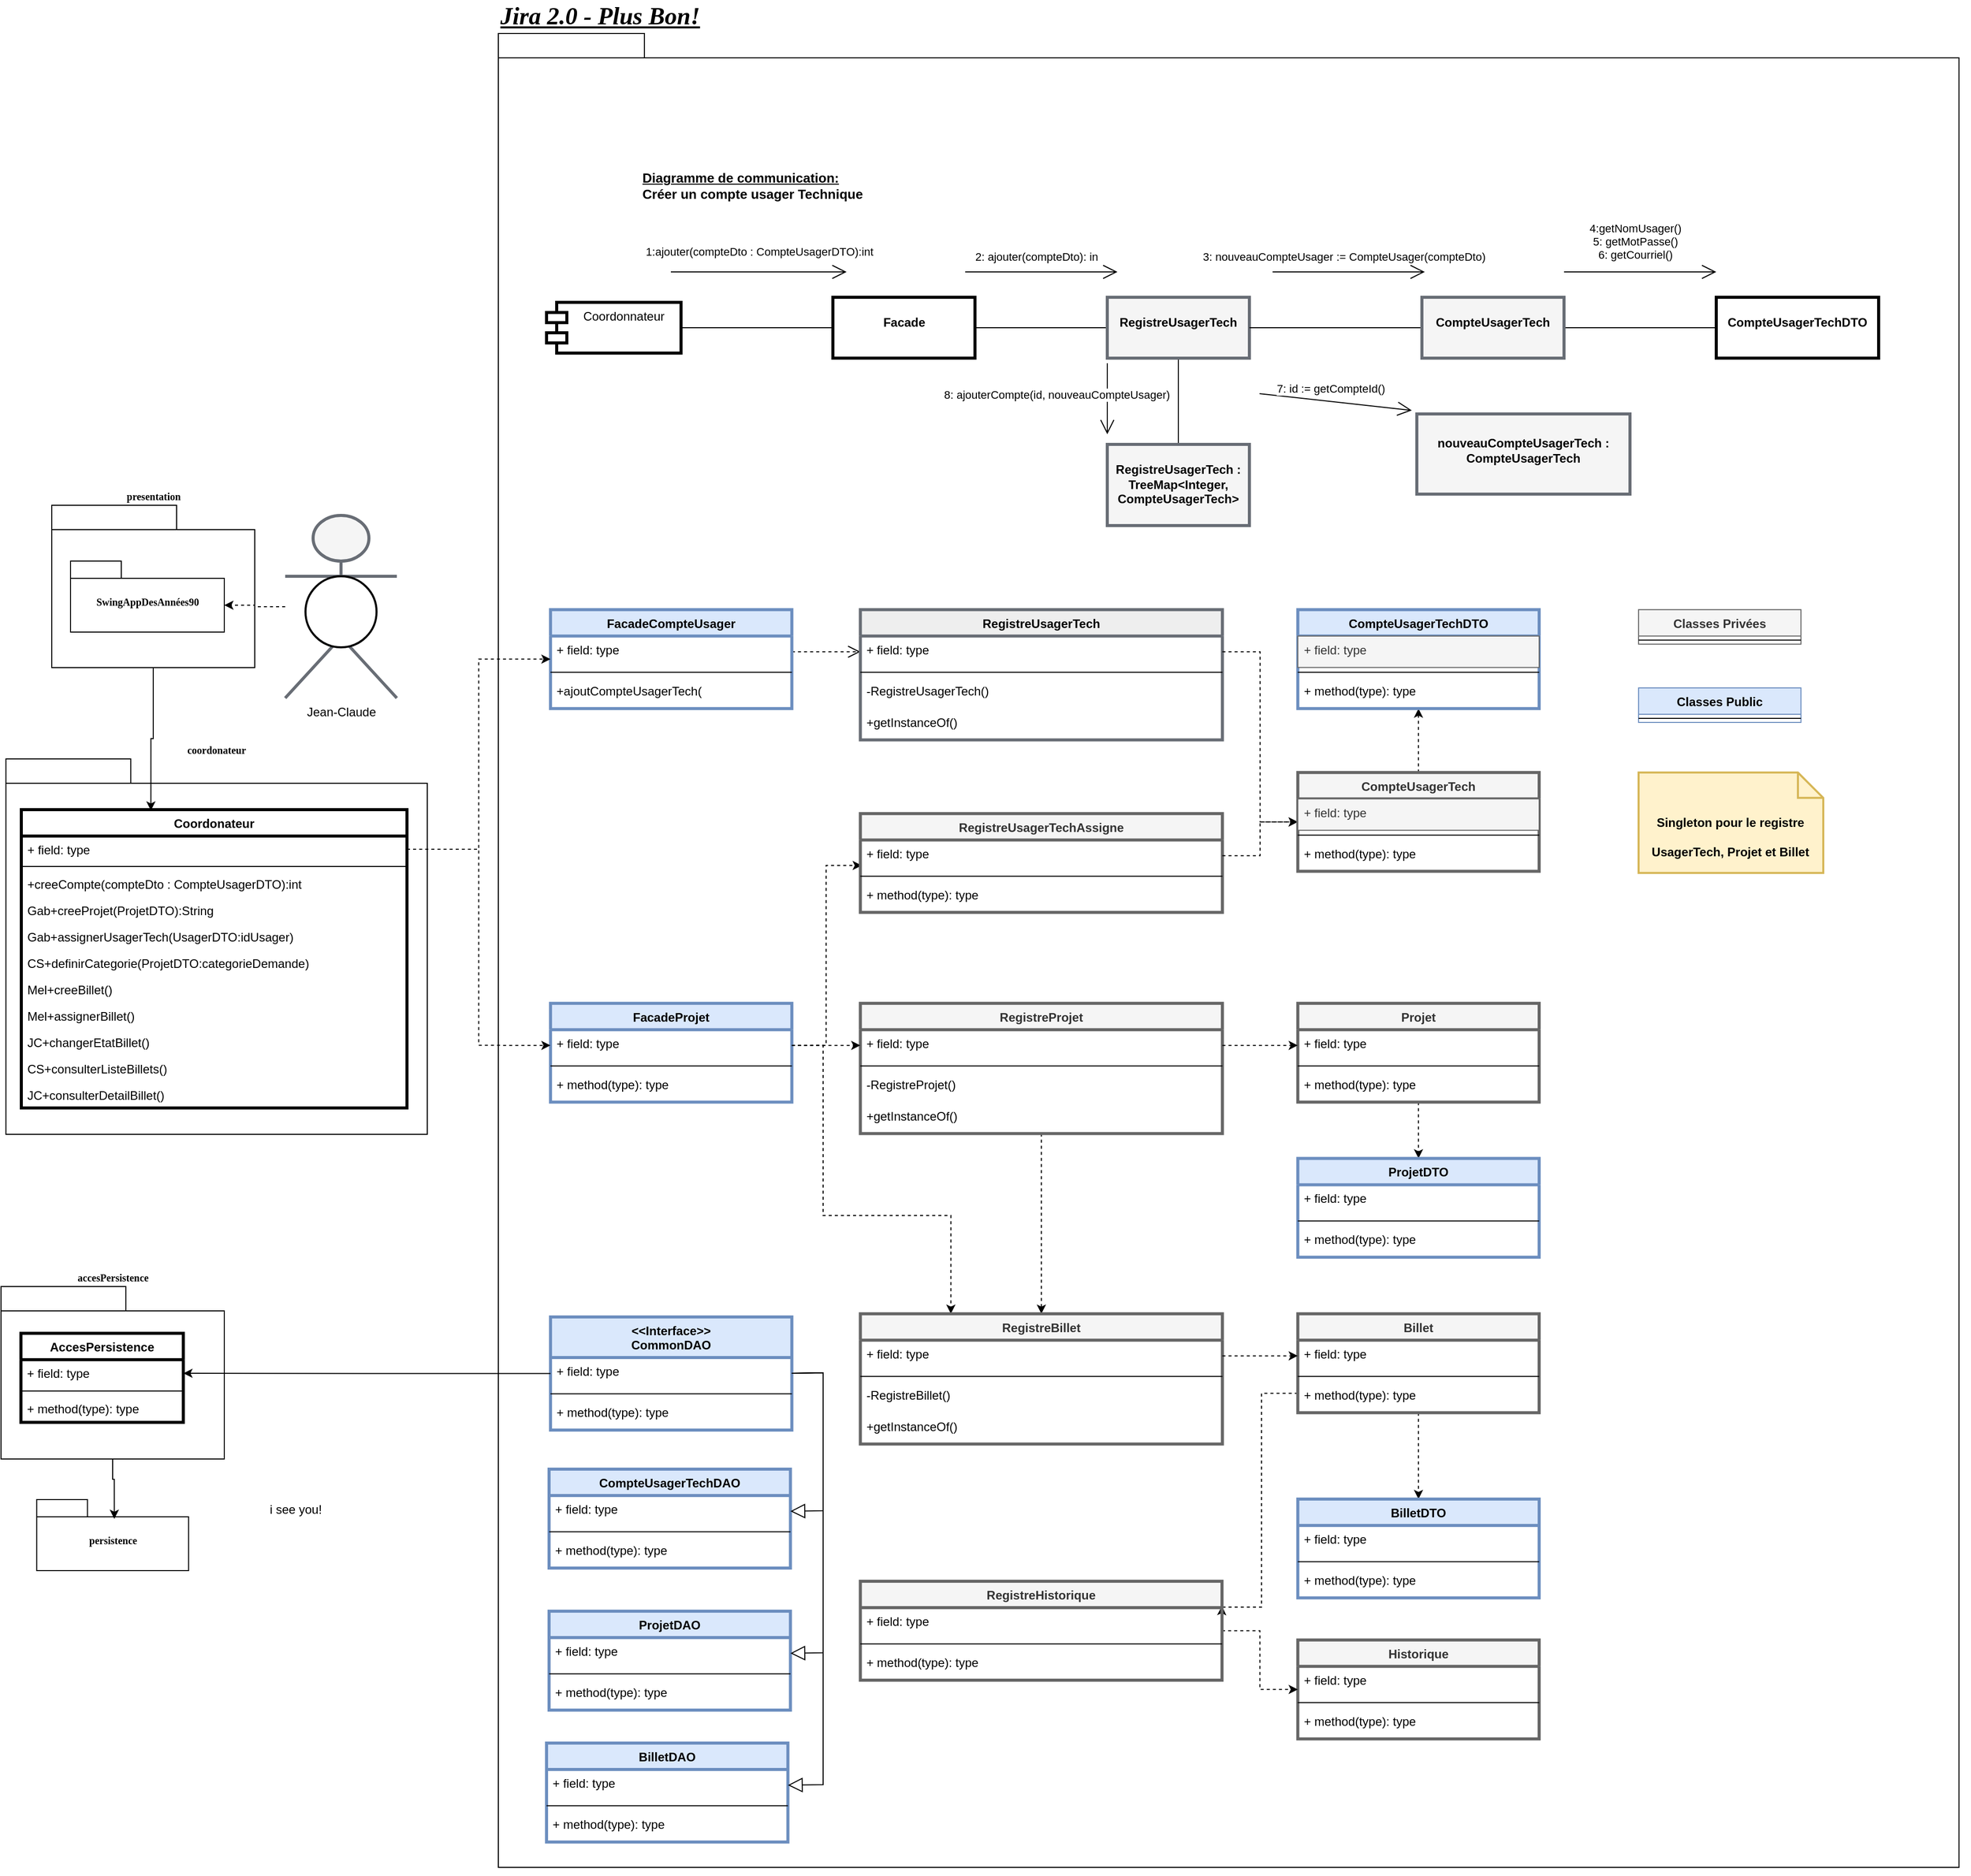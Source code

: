 <mxfile version="18.1.3" type="github">
  <diagram name="Page-1" id="b5b7bab2-c9e2-2cf4-8b2a-24fd1a2a6d21">
    <mxGraphModel dx="1022" dy="1605" grid="1" gridSize="10" guides="1" tooltips="1" connect="1" arrows="1" fold="1" page="1" pageScale="1" pageWidth="827" pageHeight="1169" background="none" math="0" shadow="0">
      <root>
        <mxCell id="0" />
        <mxCell id="1" parent="0" />
        <mxCell id="mD-ckeAraXvUDqHdnrwC-12" value="" style="group;verticalAlign=bottom;labelPosition=center;verticalLabelPosition=top;align=center;whiteSpace=wrap;" parent="1" connectable="0" vertex="1">
          <mxGeometry x="550" y="-635" width="1450" height="1320" as="geometry" />
        </mxCell>
        <mxCell id="mD-ckeAraXvUDqHdnrwC-13" value="&lt;font style=&quot;font-size: 24px;&quot;&gt;&lt;u&gt;&lt;i&gt;Jira 2.0 - Plus Bon!&lt;/i&gt;&lt;/u&gt;&lt;/font&gt;" style="shape=folder;fontStyle=1;spacingTop=10;tabWidth=123;tabHeight=24;tabPosition=left;html=1;rounded=0;shadow=0;comic=0;labelBackgroundColor=none;strokeWidth=1;fontFamily=Verdana;fontSize=10;align=left;verticalAlign=bottom;labelPosition=center;verticalLabelPosition=top;horizontal=1;" parent="mD-ckeAraXvUDqHdnrwC-12" vertex="1">
          <mxGeometry y="-495" width="1439.18" height="1807.488" as="geometry" />
        </mxCell>
        <mxCell id="6e0c8c40b5770093-64" style="edgeStyle=elbowEdgeStyle;rounded=0;html=1;dashed=1;labelBackgroundColor=none;startFill=0;endArrow=open;endFill=0;endSize=10;fontFamily=Verdana;fontSize=10;exitX=1;exitY=0.5;exitDx=0;exitDy=0;entryX=0;entryY=0.5;entryDx=0;entryDy=0;" parent="mD-ckeAraXvUDqHdnrwC-12" source="mD-ckeAraXvUDqHdnrwC-63" target="mD-ckeAraXvUDqHdnrwC-68" edge="1">
          <mxGeometry relative="1" as="geometry">
            <mxPoint x="252.664" y="120.888" as="sourcePoint" />
            <mxPoint x="416.153" y="121.448" as="targetPoint" />
          </mxGeometry>
        </mxCell>
        <mxCell id="mD-ckeAraXvUDqHdnrwC-62" value="FacadeCompteUsager" style="swimlane;fontStyle=1;align=center;verticalAlign=top;childLayout=stackLayout;horizontal=1;startSize=26;horizontalStack=0;resizeParent=1;resizeParentMax=0;resizeLast=0;collapsible=1;marginBottom=0;strokeWidth=3;fillColor=#dae8fc;strokeColor=#6c8ebf;" parent="mD-ckeAraXvUDqHdnrwC-12" vertex="1">
          <mxGeometry x="51.41" y="72.904" width="237.802" height="97.44" as="geometry">
            <mxRectangle x="34.59" y="61.23" width="160" height="26" as="alternateBounds" />
          </mxGeometry>
        </mxCell>
        <mxCell id="mD-ckeAraXvUDqHdnrwC-63" value="+ field: type" style="text;strokeColor=none;fillColor=none;align=left;verticalAlign=top;spacingLeft=4;spacingRight=4;overflow=hidden;rotatable=0;points=[[0,0.5],[1,0.5]];portConstraint=eastwest;" parent="mD-ckeAraXvUDqHdnrwC-62" vertex="1">
          <mxGeometry y="26" width="237.802" height="30.957" as="geometry" />
        </mxCell>
        <mxCell id="mD-ckeAraXvUDqHdnrwC-64" value="" style="line;strokeWidth=1;fillColor=none;align=left;verticalAlign=middle;spacingTop=-1;spacingLeft=3;spacingRight=3;rotatable=0;labelPosition=right;points=[];portConstraint=eastwest;" parent="mD-ckeAraXvUDqHdnrwC-62" vertex="1">
          <mxGeometry y="56.957" width="237.802" height="9.525" as="geometry" />
        </mxCell>
        <mxCell id="mD-ckeAraXvUDqHdnrwC-65" value="+ajoutCompteUsagerTech(" style="text;strokeColor=none;fillColor=none;align=left;verticalAlign=top;spacingLeft=4;spacingRight=4;overflow=hidden;rotatable=0;points=[[0,0.5],[1,0.5]];portConstraint=eastwest;" parent="mD-ckeAraXvUDqHdnrwC-62" vertex="1">
          <mxGeometry y="66.483" width="237.802" height="30.957" as="geometry" />
        </mxCell>
        <mxCell id="mD-ckeAraXvUDqHdnrwC-67" value="RegistreUsagerTech" style="swimlane;fontStyle=1;align=center;verticalAlign=top;childLayout=stackLayout;horizontal=1;startSize=26;horizontalStack=0;resizeParent=1;resizeParentMax=0;resizeLast=0;collapsible=1;marginBottom=0;strokeWidth=3;fillColor=#eeeeee;strokeColor=#686D75;" parent="mD-ckeAraXvUDqHdnrwC-12" vertex="1">
          <mxGeometry x="356.703" y="72.901" width="356.703" height="128.397" as="geometry" />
        </mxCell>
        <mxCell id="mD-ckeAraXvUDqHdnrwC-68" value="+ field: type" style="text;strokeColor=none;fillColor=none;align=left;verticalAlign=top;spacingLeft=4;spacingRight=4;overflow=hidden;rotatable=0;points=[[0,0.5],[1,0.5]];portConstraint=eastwest;" parent="mD-ckeAraXvUDqHdnrwC-67" vertex="1">
          <mxGeometry y="26" width="356.703" height="30.957" as="geometry" />
        </mxCell>
        <mxCell id="mD-ckeAraXvUDqHdnrwC-69" value="" style="line;strokeWidth=1;fillColor=none;align=left;verticalAlign=middle;spacingTop=-1;spacingLeft=3;spacingRight=3;rotatable=0;labelPosition=right;points=[];portConstraint=eastwest;" parent="mD-ckeAraXvUDqHdnrwC-67" vertex="1">
          <mxGeometry y="56.957" width="356.703" height="9.525" as="geometry" />
        </mxCell>
        <mxCell id="mD-ckeAraXvUDqHdnrwC-70" value="-RegistreUsagerTech()" style="text;strokeColor=none;fillColor=none;align=left;verticalAlign=top;spacingLeft=4;spacingRight=4;overflow=hidden;rotatable=0;points=[[0,0.5],[1,0.5]];portConstraint=eastwest;" parent="mD-ckeAraXvUDqHdnrwC-67" vertex="1">
          <mxGeometry y="66.483" width="356.703" height="30.957" as="geometry" />
        </mxCell>
        <mxCell id="mD-ckeAraXvUDqHdnrwC-199" value="+getInstanceOf()" style="text;strokeColor=none;fillColor=none;align=left;verticalAlign=top;spacingLeft=4;spacingRight=4;overflow=hidden;rotatable=0;points=[[0,0.5],[1,0.5]];portConstraint=eastwest;" parent="mD-ckeAraXvUDqHdnrwC-67" vertex="1">
          <mxGeometry y="97.44" width="356.703" height="30.957" as="geometry" />
        </mxCell>
        <mxCell id="6PNmoH3raieoDEW8B7Gv-59" style="edgeStyle=orthogonalEdgeStyle;rounded=0;orthogonalLoop=1;jettySize=auto;html=1;fontSize=15;fontColor=#000000;exitX=1;exitY=0.5;exitDx=0;exitDy=0;dashed=1;entryX=0.25;entryY=0;entryDx=0;entryDy=0;" parent="mD-ckeAraXvUDqHdnrwC-12" source="mD-ckeAraXvUDqHdnrwC-80" target="mD-ckeAraXvUDqHdnrwC-131" edge="1">
          <mxGeometry relative="1" as="geometry">
            <mxPoint x="280" y="500" as="sourcePoint" />
            <mxPoint x="490" y="760" as="targetPoint" />
            <Array as="points">
              <mxPoint x="320" y="502" />
              <mxPoint x="320" y="670" />
              <mxPoint x="446" y="670" />
            </Array>
          </mxGeometry>
        </mxCell>
        <mxCell id="mD-ckeAraXvUDqHdnrwC-79" value="FacadeProjet" style="swimlane;fontStyle=1;align=center;verticalAlign=top;childLayout=stackLayout;horizontal=1;startSize=26;horizontalStack=0;resizeParent=1;resizeParentMax=0;resizeLast=0;collapsible=1;marginBottom=0;strokeWidth=3;fillColor=#dae8fc;strokeColor=#6c8ebf;" parent="mD-ckeAraXvUDqHdnrwC-12" vertex="1">
          <mxGeometry x="51.41" y="460.859" width="237.802" height="97.44" as="geometry" />
        </mxCell>
        <mxCell id="mD-ckeAraXvUDqHdnrwC-80" value="+ field: type" style="text;strokeColor=none;fillColor=none;align=left;verticalAlign=top;spacingLeft=4;spacingRight=4;overflow=hidden;rotatable=0;points=[[0,0.5],[1,0.5]];portConstraint=eastwest;" parent="mD-ckeAraXvUDqHdnrwC-79" vertex="1">
          <mxGeometry y="26" width="237.802" height="30.957" as="geometry" />
        </mxCell>
        <mxCell id="mD-ckeAraXvUDqHdnrwC-81" value="" style="line;strokeWidth=1;fillColor=none;align=left;verticalAlign=middle;spacingTop=-1;spacingLeft=3;spacingRight=3;rotatable=0;labelPosition=right;points=[];portConstraint=eastwest;" parent="mD-ckeAraXvUDqHdnrwC-79" vertex="1">
          <mxGeometry y="56.957" width="237.802" height="9.525" as="geometry" />
        </mxCell>
        <mxCell id="mD-ckeAraXvUDqHdnrwC-82" value="+ method(type): type" style="text;strokeColor=none;fillColor=none;align=left;verticalAlign=top;spacingLeft=4;spacingRight=4;overflow=hidden;rotatable=0;points=[[0,0.5],[1,0.5]];portConstraint=eastwest;" parent="mD-ckeAraXvUDqHdnrwC-79" vertex="1">
          <mxGeometry y="66.483" width="237.802" height="30.957" as="geometry" />
        </mxCell>
        <mxCell id="mD-ckeAraXvUDqHdnrwC-161" style="edgeStyle=orthogonalEdgeStyle;rounded=0;orthogonalLoop=1;jettySize=auto;html=1;entryX=0.5;entryY=0;entryDx=0;entryDy=0;dashed=1;" parent="mD-ckeAraXvUDqHdnrwC-12" source="mD-ckeAraXvUDqHdnrwC-75" target="mD-ckeAraXvUDqHdnrwC-154" edge="1">
          <mxGeometry relative="1" as="geometry" />
        </mxCell>
        <mxCell id="mD-ckeAraXvUDqHdnrwC-75" value="Projet" style="swimlane;fontStyle=1;align=center;verticalAlign=top;childLayout=stackLayout;horizontal=1;startSize=26;horizontalStack=0;resizeParent=1;resizeParentMax=0;resizeLast=0;collapsible=1;marginBottom=0;strokeWidth=3;fillColor=#f5f5f5;fontColor=#333333;strokeColor=#666666;" parent="mD-ckeAraXvUDqHdnrwC-12" vertex="1">
          <mxGeometry x="787.718" y="460.859" width="237.802" height="97.44" as="geometry" />
        </mxCell>
        <mxCell id="mD-ckeAraXvUDqHdnrwC-76" value="+ field: type" style="text;strokeColor=none;fillColor=none;align=left;verticalAlign=top;spacingLeft=4;spacingRight=4;overflow=hidden;rotatable=0;points=[[0,0.5],[1,0.5]];portConstraint=eastwest;" parent="mD-ckeAraXvUDqHdnrwC-75" vertex="1">
          <mxGeometry y="26" width="237.802" height="30.957" as="geometry" />
        </mxCell>
        <mxCell id="mD-ckeAraXvUDqHdnrwC-77" value="" style="line;strokeWidth=1;fillColor=none;align=left;verticalAlign=middle;spacingTop=-1;spacingLeft=3;spacingRight=3;rotatable=0;labelPosition=right;points=[];portConstraint=eastwest;" parent="mD-ckeAraXvUDqHdnrwC-75" vertex="1">
          <mxGeometry y="56.957" width="237.802" height="9.525" as="geometry" />
        </mxCell>
        <mxCell id="mD-ckeAraXvUDqHdnrwC-78" value="+ method(type): type" style="text;strokeColor=none;fillColor=none;align=left;verticalAlign=top;spacingLeft=4;spacingRight=4;overflow=hidden;rotatable=0;points=[[0,0.5],[1,0.5]];portConstraint=eastwest;" parent="mD-ckeAraXvUDqHdnrwC-75" vertex="1">
          <mxGeometry y="66.483" width="237.802" height="30.957" as="geometry" />
        </mxCell>
        <mxCell id="mD-ckeAraXvUDqHdnrwC-137" style="edgeStyle=orthogonalEdgeStyle;rounded=0;orthogonalLoop=1;jettySize=auto;html=1;entryX=0.5;entryY=0;entryDx=0;entryDy=0;dashed=1;" parent="mD-ckeAraXvUDqHdnrwC-12" source="mD-ckeAraXvUDqHdnrwC-71" target="mD-ckeAraXvUDqHdnrwC-131" edge="1">
          <mxGeometry relative="1" as="geometry" />
        </mxCell>
        <mxCell id="mD-ckeAraXvUDqHdnrwC-71" value="RegistreProjet" style="swimlane;fontStyle=1;align=center;verticalAlign=top;childLayout=stackLayout;horizontal=1;startSize=26;horizontalStack=0;resizeParent=1;resizeParentMax=0;resizeLast=0;collapsible=1;marginBottom=0;strokeWidth=3;fillColor=#f5f5f5;fontColor=#333333;strokeColor=#666666;" parent="mD-ckeAraXvUDqHdnrwC-12" vertex="1">
          <mxGeometry x="356.703" y="460.854" width="356.703" height="128.397" as="geometry" />
        </mxCell>
        <mxCell id="mD-ckeAraXvUDqHdnrwC-72" value="+ field: type" style="text;strokeColor=none;fillColor=none;align=left;verticalAlign=top;spacingLeft=4;spacingRight=4;overflow=hidden;rotatable=0;points=[[0,0.5],[1,0.5]];portConstraint=eastwest;" parent="mD-ckeAraXvUDqHdnrwC-71" vertex="1">
          <mxGeometry y="26" width="356.703" height="30.957" as="geometry" />
        </mxCell>
        <mxCell id="mD-ckeAraXvUDqHdnrwC-73" value="" style="line;strokeWidth=1;fillColor=none;align=left;verticalAlign=middle;spacingTop=-1;spacingLeft=3;spacingRight=3;rotatable=0;labelPosition=right;points=[];portConstraint=eastwest;" parent="mD-ckeAraXvUDqHdnrwC-71" vertex="1">
          <mxGeometry y="56.957" width="356.703" height="9.525" as="geometry" />
        </mxCell>
        <mxCell id="mD-ckeAraXvUDqHdnrwC-74" value="-RegistreProjet()" style="text;strokeColor=none;fillColor=none;align=left;verticalAlign=top;spacingLeft=4;spacingRight=4;overflow=hidden;rotatable=0;points=[[0,0.5],[1,0.5]];portConstraint=eastwest;" parent="mD-ckeAraXvUDqHdnrwC-71" vertex="1">
          <mxGeometry y="66.483" width="356.703" height="30.957" as="geometry" />
        </mxCell>
        <mxCell id="mD-ckeAraXvUDqHdnrwC-202" value="+getInstanceOf()" style="text;strokeColor=none;fillColor=none;align=left;verticalAlign=top;spacingLeft=4;spacingRight=4;overflow=hidden;rotatable=0;points=[[0,0.5],[1,0.5]];portConstraint=eastwest;" parent="mD-ckeAraXvUDqHdnrwC-71" vertex="1">
          <mxGeometry y="97.44" width="356.703" height="30.957" as="geometry" />
        </mxCell>
        <mxCell id="mD-ckeAraXvUDqHdnrwC-85" style="edgeStyle=orthogonalEdgeStyle;rounded=0;orthogonalLoop=1;jettySize=auto;html=1;entryX=0.004;entryY=0.813;entryDx=0;entryDy=0;entryPerimeter=0;dashed=1;" parent="mD-ckeAraXvUDqHdnrwC-12" source="mD-ckeAraXvUDqHdnrwC-80" target="mD-ckeAraXvUDqHdnrwC-88" edge="1">
          <mxGeometry relative="1" as="geometry">
            <mxPoint x="356.703" y="297.702" as="targetPoint" />
          </mxGeometry>
        </mxCell>
        <mxCell id="mD-ckeAraXvUDqHdnrwC-87" value="RegistreUsagerTechAssigne" style="swimlane;fontStyle=1;align=center;verticalAlign=top;childLayout=stackLayout;horizontal=1;startSize=26;horizontalStack=0;resizeParent=1;resizeParentMax=0;resizeLast=0;collapsible=1;marginBottom=0;strokeWidth=3;fillColor=#F5F5F5;fontColor=#333333;strokeColor=#666666;" parent="mD-ckeAraXvUDqHdnrwC-12" vertex="1">
          <mxGeometry x="356.703" y="273.853" width="356.703" height="97.44" as="geometry" />
        </mxCell>
        <mxCell id="mD-ckeAraXvUDqHdnrwC-88" value="+ field: type" style="text;strokeColor=none;fillColor=none;align=left;verticalAlign=top;spacingLeft=4;spacingRight=4;overflow=hidden;rotatable=0;points=[[0,0.5],[1,0.5]];portConstraint=eastwest;" parent="mD-ckeAraXvUDqHdnrwC-87" vertex="1">
          <mxGeometry y="26" width="356.703" height="30.957" as="geometry" />
        </mxCell>
        <mxCell id="mD-ckeAraXvUDqHdnrwC-89" value="" style="line;strokeWidth=1;fillColor=none;align=left;verticalAlign=middle;spacingTop=-1;spacingLeft=3;spacingRight=3;rotatable=0;labelPosition=right;points=[];portConstraint=eastwest;" parent="mD-ckeAraXvUDqHdnrwC-87" vertex="1">
          <mxGeometry y="56.957" width="356.703" height="9.525" as="geometry" />
        </mxCell>
        <mxCell id="mD-ckeAraXvUDqHdnrwC-90" value="+ method(type): type" style="text;strokeColor=none;fillColor=none;align=left;verticalAlign=top;spacingLeft=4;spacingRight=4;overflow=hidden;rotatable=0;points=[[0,0.5],[1,0.5]];portConstraint=eastwest;" parent="mD-ckeAraXvUDqHdnrwC-87" vertex="1">
          <mxGeometry y="66.483" width="356.703" height="30.957" as="geometry" />
        </mxCell>
        <mxCell id="mD-ckeAraXvUDqHdnrwC-92" style="edgeStyle=orthogonalEdgeStyle;rounded=0;orthogonalLoop=1;jettySize=auto;html=1;entryX=0;entryY=0.5;entryDx=0;entryDy=0;dashed=1;" parent="mD-ckeAraXvUDqHdnrwC-12" source="mD-ckeAraXvUDqHdnrwC-80" target="mD-ckeAraXvUDqHdnrwC-72" edge="1">
          <mxGeometry relative="1" as="geometry" />
        </mxCell>
        <mxCell id="mD-ckeAraXvUDqHdnrwC-93" style="edgeStyle=orthogonalEdgeStyle;rounded=0;orthogonalLoop=1;jettySize=auto;html=1;entryX=0;entryY=0.5;entryDx=0;entryDy=0;dashed=1;" parent="mD-ckeAraXvUDqHdnrwC-12" source="mD-ckeAraXvUDqHdnrwC-72" target="mD-ckeAraXvUDqHdnrwC-76" edge="1">
          <mxGeometry relative="1" as="geometry" />
        </mxCell>
        <mxCell id="mD-ckeAraXvUDqHdnrwC-113" style="edgeStyle=orthogonalEdgeStyle;rounded=0;orthogonalLoop=1;jettySize=auto;html=1;entryX=0.5;entryY=1;entryDx=0;entryDy=0;dashed=1;" parent="mD-ckeAraXvUDqHdnrwC-12" source="mD-ckeAraXvUDqHdnrwC-94" target="mD-ckeAraXvUDqHdnrwC-109" edge="1">
          <mxGeometry relative="1" as="geometry" />
        </mxCell>
        <mxCell id="mD-ckeAraXvUDqHdnrwC-98" style="edgeStyle=orthogonalEdgeStyle;rounded=0;orthogonalLoop=1;jettySize=auto;html=1;entryX=0;entryY=0.5;entryDx=0;entryDy=0;dashed=1;" parent="mD-ckeAraXvUDqHdnrwC-12" source="mD-ckeAraXvUDqHdnrwC-68" target="mD-ckeAraXvUDqHdnrwC-94" edge="1">
          <mxGeometry relative="1" as="geometry" />
        </mxCell>
        <mxCell id="mD-ckeAraXvUDqHdnrwC-102" style="edgeStyle=orthogonalEdgeStyle;rounded=0;orthogonalLoop=1;jettySize=auto;html=1;entryX=0;entryY=0.5;entryDx=0;entryDy=0;dashed=1;" parent="mD-ckeAraXvUDqHdnrwC-12" source="mD-ckeAraXvUDqHdnrwC-88" target="mD-ckeAraXvUDqHdnrwC-94" edge="1">
          <mxGeometry relative="1" as="geometry" />
        </mxCell>
        <mxCell id="mD-ckeAraXvUDqHdnrwC-109" value="CompteUsagerTechDTO" style="swimlane;fontStyle=1;align=center;verticalAlign=top;childLayout=stackLayout;horizontal=1;startSize=26;horizontalStack=0;resizeParent=1;resizeParentMax=0;resizeLast=0;collapsible=1;marginBottom=0;strokeWidth=3;fillColor=#dae8fc;strokeColor=#6c8ebf;" parent="mD-ckeAraXvUDqHdnrwC-12" vertex="1">
          <mxGeometry x="787.718" y="72.908" width="237.802" height="97.44" as="geometry" />
        </mxCell>
        <mxCell id="mD-ckeAraXvUDqHdnrwC-110" value="+ field: type" style="text;strokeColor=#666666;fillColor=#f5f5f5;align=left;verticalAlign=top;spacingLeft=4;spacingRight=4;overflow=hidden;rotatable=0;points=[[0,0.5],[1,0.5]];portConstraint=eastwest;fontColor=#333333;" parent="mD-ckeAraXvUDqHdnrwC-109" vertex="1">
          <mxGeometry y="26" width="237.802" height="30.957" as="geometry" />
        </mxCell>
        <mxCell id="mD-ckeAraXvUDqHdnrwC-111" value="" style="line;strokeWidth=1;fillColor=none;align=left;verticalAlign=middle;spacingTop=-1;spacingLeft=3;spacingRight=3;rotatable=0;labelPosition=right;points=[];portConstraint=eastwest;" parent="mD-ckeAraXvUDqHdnrwC-109" vertex="1">
          <mxGeometry y="56.957" width="237.802" height="9.525" as="geometry" />
        </mxCell>
        <mxCell id="mD-ckeAraXvUDqHdnrwC-112" value="+ method(type): type" style="text;strokeColor=none;fillColor=none;align=left;verticalAlign=top;spacingLeft=4;spacingRight=4;overflow=hidden;rotatable=0;points=[[0,0.5],[1,0.5]];portConstraint=eastwest;" parent="mD-ckeAraXvUDqHdnrwC-109" vertex="1">
          <mxGeometry y="66.483" width="237.802" height="30.957" as="geometry" />
        </mxCell>
        <mxCell id="mD-ckeAraXvUDqHdnrwC-94" value="CompteUsagerTech" style="swimlane;fontStyle=1;align=center;verticalAlign=top;childLayout=stackLayout;horizontal=1;startSize=26;horizontalStack=0;resizeParent=1;resizeParentMax=0;resizeLast=0;collapsible=1;marginBottom=0;strokeWidth=3;fillColor=#f5f5f5;fontColor=#333333;strokeColor=#666666;" parent="mD-ckeAraXvUDqHdnrwC-12" vertex="1">
          <mxGeometry x="787.718" y="233.365" width="237.802" height="97.44" as="geometry" />
        </mxCell>
        <mxCell id="mD-ckeAraXvUDqHdnrwC-95" value="+ field: type" style="text;strokeColor=#666666;fillColor=#f5f5f5;align=left;verticalAlign=top;spacingLeft=4;spacingRight=4;overflow=hidden;rotatable=0;points=[[0,0.5],[1,0.5]];portConstraint=eastwest;fontColor=#333333;" parent="mD-ckeAraXvUDqHdnrwC-94" vertex="1">
          <mxGeometry y="26" width="237.802" height="30.957" as="geometry" />
        </mxCell>
        <mxCell id="mD-ckeAraXvUDqHdnrwC-96" value="" style="line;strokeWidth=1;fillColor=none;align=left;verticalAlign=middle;spacingTop=-1;spacingLeft=3;spacingRight=3;rotatable=0;labelPosition=right;points=[];portConstraint=eastwest;" parent="mD-ckeAraXvUDqHdnrwC-94" vertex="1">
          <mxGeometry y="56.957" width="237.802" height="9.525" as="geometry" />
        </mxCell>
        <mxCell id="mD-ckeAraXvUDqHdnrwC-97" value="+ method(type): type" style="text;strokeColor=none;fillColor=none;align=left;verticalAlign=top;spacingLeft=4;spacingRight=4;overflow=hidden;rotatable=0;points=[[0,0.5],[1,0.5]];portConstraint=eastwest;" parent="mD-ckeAraXvUDqHdnrwC-94" vertex="1">
          <mxGeometry y="66.483" width="237.802" height="30.957" as="geometry" />
        </mxCell>
        <mxCell id="mD-ckeAraXvUDqHdnrwC-158" style="edgeStyle=orthogonalEdgeStyle;rounded=0;orthogonalLoop=1;jettySize=auto;html=1;entryX=1;entryY=0.25;entryDx=0;entryDy=0;dashed=1;" parent="mD-ckeAraXvUDqHdnrwC-12" source="mD-ckeAraXvUDqHdnrwC-119" target="mD-ckeAraXvUDqHdnrwC-127" edge="1">
          <mxGeometry relative="1" as="geometry">
            <Array as="points">
              <mxPoint x="751.927" y="845.263" />
              <mxPoint x="751.927" y="1056" />
            </Array>
          </mxGeometry>
        </mxCell>
        <mxCell id="mD-ckeAraXvUDqHdnrwC-166" style="edgeStyle=orthogonalEdgeStyle;rounded=0;orthogonalLoop=1;jettySize=auto;html=1;entryX=0.5;entryY=0;entryDx=0;entryDy=0;dashed=1;" parent="mD-ckeAraXvUDqHdnrwC-12" source="mD-ckeAraXvUDqHdnrwC-119" target="mD-ckeAraXvUDqHdnrwC-162" edge="1">
          <mxGeometry relative="1" as="geometry" />
        </mxCell>
        <mxCell id="mD-ckeAraXvUDqHdnrwC-119" value="Billet" style="swimlane;fontStyle=1;align=center;verticalAlign=top;childLayout=stackLayout;horizontal=1;startSize=26;horizontalStack=0;resizeParent=1;resizeParentMax=0;resizeLast=0;collapsible=1;marginBottom=0;strokeWidth=3;fillColor=#f5f5f5;fontColor=#333333;strokeColor=#666666;" parent="mD-ckeAraXvUDqHdnrwC-12" vertex="1">
          <mxGeometry x="787.718" y="766.879" width="237.802" height="97.44" as="geometry" />
        </mxCell>
        <mxCell id="mD-ckeAraXvUDqHdnrwC-120" value="+ field: type" style="text;strokeColor=none;fillColor=none;align=left;verticalAlign=top;spacingLeft=4;spacingRight=4;overflow=hidden;rotatable=0;points=[[0,0.5],[1,0.5]];portConstraint=eastwest;" parent="mD-ckeAraXvUDqHdnrwC-119" vertex="1">
          <mxGeometry y="26" width="237.802" height="30.957" as="geometry" />
        </mxCell>
        <mxCell id="mD-ckeAraXvUDqHdnrwC-121" value="" style="line;strokeWidth=1;fillColor=none;align=left;verticalAlign=middle;spacingTop=-1;spacingLeft=3;spacingRight=3;rotatable=0;labelPosition=right;points=[];portConstraint=eastwest;" parent="mD-ckeAraXvUDqHdnrwC-119" vertex="1">
          <mxGeometry y="56.957" width="237.802" height="9.525" as="geometry" />
        </mxCell>
        <mxCell id="mD-ckeAraXvUDqHdnrwC-122" value="+ method(type): type" style="text;strokeColor=none;fillColor=none;align=left;verticalAlign=top;spacingLeft=4;spacingRight=4;overflow=hidden;rotatable=0;points=[[0,0.5],[1,0.5]];portConstraint=eastwest;" parent="mD-ckeAraXvUDqHdnrwC-119" vertex="1">
          <mxGeometry y="66.483" width="237.802" height="30.957" as="geometry" />
        </mxCell>
        <mxCell id="mD-ckeAraXvUDqHdnrwC-123" value="Historique" style="swimlane;fontStyle=1;align=center;verticalAlign=top;childLayout=stackLayout;horizontal=1;startSize=26;horizontalStack=0;resizeParent=1;resizeParentMax=0;resizeLast=0;collapsible=1;marginBottom=0;strokeWidth=3;fillColor=#f5f5f5;fontColor=#333333;strokeColor=#666666;" parent="mD-ckeAraXvUDqHdnrwC-12" vertex="1">
          <mxGeometry x="787.718" y="1088.426" width="237.802" height="97.44" as="geometry" />
        </mxCell>
        <mxCell id="mD-ckeAraXvUDqHdnrwC-124" value="+ field: type" style="text;strokeColor=none;fillColor=none;align=left;verticalAlign=top;spacingLeft=4;spacingRight=4;overflow=hidden;rotatable=0;points=[[0,0.5],[1,0.5]];portConstraint=eastwest;" parent="mD-ckeAraXvUDqHdnrwC-123" vertex="1">
          <mxGeometry y="26" width="237.802" height="30.957" as="geometry" />
        </mxCell>
        <mxCell id="mD-ckeAraXvUDqHdnrwC-125" value="" style="line;strokeWidth=1;fillColor=none;align=left;verticalAlign=middle;spacingTop=-1;spacingLeft=3;spacingRight=3;rotatable=0;labelPosition=right;points=[];portConstraint=eastwest;" parent="mD-ckeAraXvUDqHdnrwC-123" vertex="1">
          <mxGeometry y="56.957" width="237.802" height="9.525" as="geometry" />
        </mxCell>
        <mxCell id="mD-ckeAraXvUDqHdnrwC-126" value="+ method(type): type" style="text;strokeColor=none;fillColor=none;align=left;verticalAlign=top;spacingLeft=4;spacingRight=4;overflow=hidden;rotatable=0;points=[[0,0.5],[1,0.5]];portConstraint=eastwest;" parent="mD-ckeAraXvUDqHdnrwC-123" vertex="1">
          <mxGeometry y="66.483" width="237.802" height="30.957" as="geometry" />
        </mxCell>
        <mxCell id="mD-ckeAraXvUDqHdnrwC-160" style="edgeStyle=orthogonalEdgeStyle;rounded=0;orthogonalLoop=1;jettySize=auto;html=1;entryX=0;entryY=0.5;entryDx=0;entryDy=0;dashed=1;" parent="mD-ckeAraXvUDqHdnrwC-12" source="mD-ckeAraXvUDqHdnrwC-127" target="mD-ckeAraXvUDqHdnrwC-123" edge="1">
          <mxGeometry relative="1" as="geometry" />
        </mxCell>
        <mxCell id="mD-ckeAraXvUDqHdnrwC-127" value="RegistreHistorique" style="swimlane;fontStyle=1;align=center;verticalAlign=top;childLayout=stackLayout;horizontal=1;startSize=26;horizontalStack=0;resizeParent=1;resizeParentMax=0;resizeLast=0;collapsible=1;marginBottom=0;strokeWidth=3;fillColor=#f5f5f5;fontColor=#333333;strokeColor=#666666;" parent="mD-ckeAraXvUDqHdnrwC-12" vertex="1">
          <mxGeometry x="356.699" y="1030.526" width="356.336" height="97.44" as="geometry" />
        </mxCell>
        <mxCell id="mD-ckeAraXvUDqHdnrwC-128" value="+ field: type" style="text;strokeColor=none;fillColor=none;align=left;verticalAlign=top;spacingLeft=4;spacingRight=4;overflow=hidden;rotatable=0;points=[[0,0.5],[1,0.5]];portConstraint=eastwest;" parent="mD-ckeAraXvUDqHdnrwC-127" vertex="1">
          <mxGeometry y="26" width="356.336" height="30.957" as="geometry" />
        </mxCell>
        <mxCell id="mD-ckeAraXvUDqHdnrwC-129" value="" style="line;strokeWidth=1;fillColor=none;align=left;verticalAlign=middle;spacingTop=-1;spacingLeft=3;spacingRight=3;rotatable=0;labelPosition=right;points=[];portConstraint=eastwest;" parent="mD-ckeAraXvUDqHdnrwC-127" vertex="1">
          <mxGeometry y="56.957" width="356.336" height="9.525" as="geometry" />
        </mxCell>
        <mxCell id="mD-ckeAraXvUDqHdnrwC-130" value="+ method(type): type" style="text;strokeColor=none;fillColor=none;align=left;verticalAlign=top;spacingLeft=4;spacingRight=4;overflow=hidden;rotatable=0;points=[[0,0.5],[1,0.5]];portConstraint=eastwest;" parent="mD-ckeAraXvUDqHdnrwC-127" vertex="1">
          <mxGeometry y="66.483" width="356.336" height="30.957" as="geometry" />
        </mxCell>
        <mxCell id="mD-ckeAraXvUDqHdnrwC-131" value="RegistreBillet" style="swimlane;fontStyle=1;align=center;verticalAlign=top;childLayout=stackLayout;horizontal=1;startSize=26;horizontalStack=0;resizeParent=1;resizeParentMax=0;resizeLast=0;collapsible=1;marginBottom=0;strokeWidth=3;fillColor=#f5f5f5;fontColor=#333333;strokeColor=#666666;" parent="mD-ckeAraXvUDqHdnrwC-12" vertex="1">
          <mxGeometry x="356.703" y="766.874" width="356.703" height="128.397" as="geometry" />
        </mxCell>
        <mxCell id="mD-ckeAraXvUDqHdnrwC-132" value="+ field: type" style="text;strokeColor=none;fillColor=none;align=left;verticalAlign=top;spacingLeft=4;spacingRight=4;overflow=hidden;rotatable=0;points=[[0,0.5],[1,0.5]];portConstraint=eastwest;" parent="mD-ckeAraXvUDqHdnrwC-131" vertex="1">
          <mxGeometry y="26" width="356.703" height="30.957" as="geometry" />
        </mxCell>
        <mxCell id="mD-ckeAraXvUDqHdnrwC-133" value="" style="line;strokeWidth=1;fillColor=none;align=left;verticalAlign=middle;spacingTop=-1;spacingLeft=3;spacingRight=3;rotatable=0;labelPosition=right;points=[];portConstraint=eastwest;" parent="mD-ckeAraXvUDqHdnrwC-131" vertex="1">
          <mxGeometry y="56.957" width="356.703" height="9.525" as="geometry" />
        </mxCell>
        <mxCell id="mD-ckeAraXvUDqHdnrwC-134" value="-RegistreBillet()" style="text;strokeColor=none;fillColor=none;align=left;verticalAlign=top;spacingLeft=4;spacingRight=4;overflow=hidden;rotatable=0;points=[[0,0.5],[1,0.5]];portConstraint=eastwest;" parent="mD-ckeAraXvUDqHdnrwC-131" vertex="1">
          <mxGeometry y="66.483" width="356.703" height="30.957" as="geometry" />
        </mxCell>
        <mxCell id="mD-ckeAraXvUDqHdnrwC-201" value="+getInstanceOf()" style="text;strokeColor=none;fillColor=none;align=left;verticalAlign=top;spacingLeft=4;spacingRight=4;overflow=hidden;rotatable=0;points=[[0,0.5],[1,0.5]];portConstraint=eastwest;" parent="mD-ckeAraXvUDqHdnrwC-131" vertex="1">
          <mxGeometry y="97.44" width="356.703" height="30.957" as="geometry" />
        </mxCell>
        <mxCell id="mD-ckeAraXvUDqHdnrwC-135" style="edgeStyle=orthogonalEdgeStyle;rounded=0;orthogonalLoop=1;jettySize=auto;html=1;entryX=0;entryY=0.5;entryDx=0;entryDy=0;dashed=1;" parent="mD-ckeAraXvUDqHdnrwC-12" source="mD-ckeAraXvUDqHdnrwC-132" target="mD-ckeAraXvUDqHdnrwC-120" edge="1">
          <mxGeometry relative="1" as="geometry" />
        </mxCell>
        <mxCell id="mD-ckeAraXvUDqHdnrwC-144" value="&lt;&lt;Interface&gt;&gt;&#xa;CommonDAO" style="swimlane;fontStyle=1;align=center;verticalAlign=top;childLayout=stackLayout;horizontal=1;startSize=40;horizontalStack=0;resizeParent=1;resizeParentMax=0;resizeLast=0;collapsible=1;marginBottom=0;strokeWidth=3;fillColor=#dae8fc;strokeColor=#6c8ebf;" parent="mD-ckeAraXvUDqHdnrwC-12" vertex="1">
          <mxGeometry x="51.41" y="770" width="237.8" height="111.44" as="geometry" />
        </mxCell>
        <mxCell id="mD-ckeAraXvUDqHdnrwC-145" value="+ field: type" style="text;strokeColor=none;fillColor=none;align=left;verticalAlign=top;spacingLeft=4;spacingRight=4;overflow=hidden;rotatable=0;points=[[0,0.5],[1,0.5]];portConstraint=eastwest;" parent="mD-ckeAraXvUDqHdnrwC-144" vertex="1">
          <mxGeometry y="40" width="237.8" height="30.957" as="geometry" />
        </mxCell>
        <mxCell id="mD-ckeAraXvUDqHdnrwC-146" value="" style="line;strokeWidth=1;fillColor=none;align=left;verticalAlign=middle;spacingTop=-1;spacingLeft=3;spacingRight=3;rotatable=0;labelPosition=right;points=[];portConstraint=eastwest;" parent="mD-ckeAraXvUDqHdnrwC-144" vertex="1">
          <mxGeometry y="70.957" width="237.8" height="9.525" as="geometry" />
        </mxCell>
        <mxCell id="mD-ckeAraXvUDqHdnrwC-147" value="+ method(type): type" style="text;strokeColor=none;fillColor=none;align=left;verticalAlign=top;spacingLeft=4;spacingRight=4;overflow=hidden;rotatable=0;points=[[0,0.5],[1,0.5]];portConstraint=eastwest;" parent="mD-ckeAraXvUDqHdnrwC-144" vertex="1">
          <mxGeometry y="80.483" width="237.8" height="30.957" as="geometry" />
        </mxCell>
        <mxCell id="mD-ckeAraXvUDqHdnrwC-154" value="ProjetDTO" style="swimlane;fontStyle=1;align=center;verticalAlign=top;childLayout=stackLayout;horizontal=1;startSize=26;horizontalStack=0;resizeParent=1;resizeParentMax=0;resizeLast=0;collapsible=1;marginBottom=0;strokeWidth=3;fillColor=#dae8fc;strokeColor=#6c8ebf;" parent="mD-ckeAraXvUDqHdnrwC-12" vertex="1">
          <mxGeometry x="787.718" y="613.689" width="237.802" height="97.44" as="geometry">
            <mxRectangle x="569.232" y="530.005" width="90" height="26" as="alternateBounds" />
          </mxGeometry>
        </mxCell>
        <mxCell id="mD-ckeAraXvUDqHdnrwC-155" value="+ field: type" style="text;strokeColor=none;fillColor=none;align=left;verticalAlign=top;spacingLeft=4;spacingRight=4;overflow=hidden;rotatable=0;points=[[0,0.5],[1,0.5]];portConstraint=eastwest;" parent="mD-ckeAraXvUDqHdnrwC-154" vertex="1">
          <mxGeometry y="26" width="237.802" height="30.957" as="geometry" />
        </mxCell>
        <mxCell id="mD-ckeAraXvUDqHdnrwC-156" value="" style="line;strokeWidth=1;fillColor=none;align=left;verticalAlign=middle;spacingTop=-1;spacingLeft=3;spacingRight=3;rotatable=0;labelPosition=right;points=[];portConstraint=eastwest;" parent="mD-ckeAraXvUDqHdnrwC-154" vertex="1">
          <mxGeometry y="56.957" width="237.802" height="9.525" as="geometry" />
        </mxCell>
        <mxCell id="mD-ckeAraXvUDqHdnrwC-157" value="+ method(type): type" style="text;strokeColor=none;fillColor=none;align=left;verticalAlign=top;spacingLeft=4;spacingRight=4;overflow=hidden;rotatable=0;points=[[0,0.5],[1,0.5]];portConstraint=eastwest;" parent="mD-ckeAraXvUDqHdnrwC-154" vertex="1">
          <mxGeometry y="66.483" width="237.802" height="30.957" as="geometry" />
        </mxCell>
        <mxCell id="mD-ckeAraXvUDqHdnrwC-162" value="BilletDTO" style="swimlane;fontStyle=1;align=center;verticalAlign=top;childLayout=stackLayout;horizontal=1;startSize=26;horizontalStack=0;resizeParent=1;resizeParentMax=0;resizeLast=0;collapsible=1;marginBottom=0;strokeWidth=3;fillColor=#dae8fc;strokeColor=#6c8ebf;" parent="mD-ckeAraXvUDqHdnrwC-12" vertex="1">
          <mxGeometry x="787.718" y="949.479" width="237.802" height="97.44" as="geometry" />
        </mxCell>
        <mxCell id="mD-ckeAraXvUDqHdnrwC-163" value="+ field: type" style="text;strokeColor=none;fillColor=none;align=left;verticalAlign=top;spacingLeft=4;spacingRight=4;overflow=hidden;rotatable=0;points=[[0,0.5],[1,0.5]];portConstraint=eastwest;" parent="mD-ckeAraXvUDqHdnrwC-162" vertex="1">
          <mxGeometry y="26" width="237.802" height="30.957" as="geometry" />
        </mxCell>
        <mxCell id="mD-ckeAraXvUDqHdnrwC-164" value="" style="line;strokeWidth=1;fillColor=none;align=left;verticalAlign=middle;spacingTop=-1;spacingLeft=3;spacingRight=3;rotatable=0;labelPosition=right;points=[];portConstraint=eastwest;" parent="mD-ckeAraXvUDqHdnrwC-162" vertex="1">
          <mxGeometry y="56.957" width="237.802" height="9.525" as="geometry" />
        </mxCell>
        <mxCell id="mD-ckeAraXvUDqHdnrwC-165" value="+ method(type): type" style="text;strokeColor=none;fillColor=none;align=left;verticalAlign=top;spacingLeft=4;spacingRight=4;overflow=hidden;rotatable=0;points=[[0,0.5],[1,0.5]];portConstraint=eastwest;" parent="mD-ckeAraXvUDqHdnrwC-162" vertex="1">
          <mxGeometry y="66.483" width="237.802" height="30.957" as="geometry" />
        </mxCell>
        <mxCell id="mD-ckeAraXvUDqHdnrwC-231" value="" style="endArrow=open;endFill=1;endSize=12;html=1;rounded=0;entryX=0;entryY=0;entryDx=0;entryDy=0;" parent="mD-ckeAraXvUDqHdnrwC-12" edge="1">
          <mxGeometry width="160" relative="1" as="geometry">
            <mxPoint x="750" y="-140.001" as="sourcePoint" />
            <mxPoint x="900" y="-123.53" as="targetPoint" />
          </mxGeometry>
        </mxCell>
        <mxCell id="mD-ckeAraXvUDqHdnrwC-232" value="7: id := getCompteId()" style="edgeLabel;html=1;align=center;verticalAlign=middle;resizable=0;points=[];" parent="mD-ckeAraXvUDqHdnrwC-231" connectable="0" vertex="1">
          <mxGeometry x="0.176" relative="1" as="geometry">
            <mxPoint x="-18" y="-15" as="offset" />
          </mxGeometry>
        </mxCell>
        <mxCell id="mD-ckeAraXvUDqHdnrwC-212" value="" style="endArrow=open;endFill=1;endSize=12;html=1;rounded=0;" parent="mD-ckeAraXvUDqHdnrwC-12" edge="1">
          <mxGeometry width="160" relative="1" as="geometry">
            <mxPoint x="170.004" y="-260.004" as="sourcePoint" />
            <mxPoint x="343.139" y="-260.004" as="targetPoint" />
          </mxGeometry>
        </mxCell>
        <mxCell id="mD-ckeAraXvUDqHdnrwC-213" value="1:ajouter(compteDto : CompteUsagerDTO):int" style="edgeLabel;html=1;align=center;verticalAlign=middle;resizable=0;points=[];" parent="mD-ckeAraXvUDqHdnrwC-212" connectable="0" vertex="1">
          <mxGeometry x="-0.341" y="3" relative="1" as="geometry">
            <mxPoint x="30" y="-17" as="offset" />
          </mxGeometry>
        </mxCell>
        <mxCell id="mD-ckeAraXvUDqHdnrwC-238" value="&lt;b&gt;&lt;font style=&quot;font-size: 13px;&quot;&gt;&lt;u&gt;Diagramme de communication:&lt;/u&gt; Créer un compte usager Technique&lt;/font&gt;&lt;/b&gt;" style="text;html=1;strokeColor=none;fillColor=none;align=left;verticalAlign=middle;whiteSpace=wrap;rounded=0;" parent="mD-ckeAraXvUDqHdnrwC-12" vertex="1">
          <mxGeometry x="140" y="-360" width="220" height="30" as="geometry" />
        </mxCell>
        <mxCell id="6PNmoH3raieoDEW8B7Gv-3" value="Classes Privées" style="swimlane;fontStyle=1;align=center;verticalAlign=top;childLayout=stackLayout;horizontal=1;startSize=26;horizontalStack=0;resizeParent=1;resizeParentMax=0;resizeLast=0;collapsible=1;marginBottom=0;fillColor=#f5f5f5;fontColor=#333333;strokeColor=#666666;" parent="mD-ckeAraXvUDqHdnrwC-12" vertex="1">
          <mxGeometry x="1123.46" y="72.9" width="160" height="34" as="geometry" />
        </mxCell>
        <mxCell id="6PNmoH3raieoDEW8B7Gv-5" value="" style="line;strokeWidth=1;fillColor=none;align=left;verticalAlign=middle;spacingTop=-1;spacingLeft=3;spacingRight=3;rotatable=0;labelPosition=right;points=[];portConstraint=eastwest;" parent="6PNmoH3raieoDEW8B7Gv-3" vertex="1">
          <mxGeometry y="26" width="160" height="8" as="geometry" />
        </mxCell>
        <mxCell id="6PNmoH3raieoDEW8B7Gv-7" value="Classes Public" style="swimlane;fontStyle=1;align=center;verticalAlign=top;childLayout=stackLayout;horizontal=1;startSize=26;horizontalStack=0;resizeParent=1;resizeParentMax=0;resizeLast=0;collapsible=1;marginBottom=0;fillColor=#dae8fc;strokeColor=#6c8ebf;" parent="mD-ckeAraXvUDqHdnrwC-12" vertex="1">
          <mxGeometry x="1123.46" y="150" width="160" height="34" as="geometry" />
        </mxCell>
        <mxCell id="6PNmoH3raieoDEW8B7Gv-9" value="" style="line;strokeWidth=1;fillColor=none;align=left;verticalAlign=middle;spacingTop=-1;spacingLeft=3;spacingRight=3;rotatable=0;labelPosition=right;points=[];portConstraint=eastwest;" parent="6PNmoH3raieoDEW8B7Gv-7" vertex="1">
          <mxGeometry y="26" width="160" height="8" as="geometry" />
        </mxCell>
        <mxCell id="6PNmoH3raieoDEW8B7Gv-28" value="&lt;b style=&quot;font-size: 12px;&quot;&gt;Singleton pour le registre UsagerTech, Projet et Billet&lt;/b&gt;" style="shape=note2;boundedLbl=1;whiteSpace=wrap;html=1;size=25;verticalAlign=top;align=center;fontSize=24;strokeWidth=2;fillColor=#fff2cc;strokeColor=#d6b656;" parent="mD-ckeAraXvUDqHdnrwC-12" vertex="1">
          <mxGeometry x="1123.46" y="233.36" width="182" height="99" as="geometry" />
        </mxCell>
        <mxCell id="mD-ckeAraXvUDqHdnrwC-18" value="coordonateur" style="shape=folder;fontStyle=1;spacingTop=10;tabWidth=123;tabHeight=24;tabPosition=left;html=1;rounded=0;shadow=0;comic=0;labelBackgroundColor=none;strokeWidth=1;fontFamily=Verdana;fontSize=10;align=center;verticalAlign=bottom;labelPosition=center;verticalLabelPosition=top;horizontal=1;" parent="1" vertex="1">
          <mxGeometry x="64.82" y="-415" width="415.18" height="370" as="geometry" />
        </mxCell>
        <mxCell id="6PNmoH3raieoDEW8B7Gv-32" style="edgeStyle=orthogonalEdgeStyle;rounded=0;orthogonalLoop=1;jettySize=auto;html=1;entryX=0.336;entryY=0.003;entryDx=0;entryDy=0;entryPerimeter=0;fontSize=24;fontColor=#000000;" parent="1" source="mD-ckeAraXvUDqHdnrwC-25" target="mD-ckeAraXvUDqHdnrwC-103" edge="1">
          <mxGeometry relative="1" as="geometry" />
        </mxCell>
        <mxCell id="mD-ckeAraXvUDqHdnrwC-25" value="presentation" style="shape=folder;fontStyle=1;spacingTop=10;tabWidth=123;tabHeight=24;tabPosition=left;html=1;rounded=0;shadow=0;comic=0;labelBackgroundColor=none;strokeWidth=1;fontFamily=Verdana;fontSize=10;align=center;verticalAlign=bottom;labelPosition=center;verticalLabelPosition=top;horizontal=1;" parent="1" vertex="1">
          <mxGeometry x="110" y="-665" width="200" height="160" as="geometry" />
        </mxCell>
        <mxCell id="mD-ckeAraXvUDqHdnrwC-26" value="SwingAppDesAnnées90" style="shape=folder;fontStyle=1;spacingTop=10;tabWidth=50;tabHeight=17;tabPosition=left;html=1;rounded=0;shadow=0;comic=0;labelBackgroundColor=none;strokeWidth=1;fontFamily=Verdana;fontSize=10;align=center;" parent="1" vertex="1">
          <mxGeometry x="128.5" y="-610" width="151.5" height="70" as="geometry" />
        </mxCell>
        <mxCell id="mD-ckeAraXvUDqHdnrwC-21" value="persistence" style="shape=folder;fontStyle=1;spacingTop=10;tabWidth=50;tabHeight=17;tabPosition=left;html=1;rounded=0;shadow=0;comic=0;labelBackgroundColor=none;strokeWidth=1;fontFamily=Verdana;fontSize=10;align=center;" parent="1" vertex="1">
          <mxGeometry x="95.18" y="315" width="149.64" height="70" as="geometry" />
        </mxCell>
        <mxCell id="mD-ckeAraXvUDqHdnrwC-27" style="edgeStyle=orthogonalEdgeStyle;rounded=0;orthogonalLoop=1;jettySize=auto;html=1;entryX=0.511;entryY=0.271;entryDx=0;entryDy=0;entryPerimeter=0;" parent="1" source="6e0c8c40b5770093-11" target="mD-ckeAraXvUDqHdnrwC-21" edge="1">
          <mxGeometry relative="1" as="geometry" />
        </mxCell>
        <mxCell id="6e0c8c40b5770093-11" value="accesPersistence" style="shape=folder;fontStyle=1;spacingTop=10;tabWidth=123;tabHeight=24;tabPosition=left;html=1;rounded=0;shadow=0;comic=0;labelBackgroundColor=none;strokeWidth=1;fontFamily=Verdana;fontSize=10;align=center;verticalAlign=bottom;labelPosition=center;verticalLabelPosition=top;horizontal=1;" parent="1" vertex="1">
          <mxGeometry x="60" y="105" width="220" height="170" as="geometry" />
        </mxCell>
        <mxCell id="mD-ckeAraXvUDqHdnrwC-56" style="edgeStyle=orthogonalEdgeStyle;rounded=0;orthogonalLoop=1;jettySize=auto;html=1;exitX=1;exitY=0.5;exitDx=0;exitDy=0;entryX=0;entryY=0.5;entryDx=0;entryDy=0;dashed=1;" parent="1" source="mD-ckeAraXvUDqHdnrwC-104" target="mD-ckeAraXvUDqHdnrwC-80" edge="1">
          <mxGeometry relative="1" as="geometry">
            <mxPoint x="235.39" y="-326.5" as="sourcePoint" />
            <mxPoint x="424.59" y="-224.97" as="targetPoint" />
          </mxGeometry>
        </mxCell>
        <mxCell id="mD-ckeAraXvUDqHdnrwC-103" value="Coordonateur" style="swimlane;fontStyle=1;align=center;verticalAlign=top;childLayout=stackLayout;horizontal=1;startSize=26;horizontalStack=0;resizeParent=1;resizeParentMax=0;resizeLast=0;collapsible=1;marginBottom=0;strokeWidth=3;" parent="1" vertex="1">
          <mxGeometry x="80" y="-365" width="380" height="294" as="geometry" />
        </mxCell>
        <mxCell id="mD-ckeAraXvUDqHdnrwC-104" value="+ field: type" style="text;strokeColor=none;fillColor=none;align=left;verticalAlign=top;spacingLeft=4;spacingRight=4;overflow=hidden;rotatable=0;points=[[0,0.5],[1,0.5]];portConstraint=eastwest;" parent="mD-ckeAraXvUDqHdnrwC-103" vertex="1">
          <mxGeometry y="26" width="380" height="26" as="geometry" />
        </mxCell>
        <mxCell id="mD-ckeAraXvUDqHdnrwC-105" value="" style="line;strokeWidth=1;fillColor=none;align=left;verticalAlign=middle;spacingTop=-1;spacingLeft=3;spacingRight=3;rotatable=0;labelPosition=right;points=[];portConstraint=eastwest;" parent="mD-ckeAraXvUDqHdnrwC-103" vertex="1">
          <mxGeometry y="52" width="380" height="8" as="geometry" />
        </mxCell>
        <mxCell id="mD-ckeAraXvUDqHdnrwC-115" value="+creeCompte(compteDto : CompteUsagerDTO):int" style="text;strokeColor=none;fillColor=none;align=left;verticalAlign=top;spacingLeft=4;spacingRight=4;overflow=hidden;rotatable=0;points=[[0,0.5],[1,0.5]];portConstraint=eastwest;" parent="mD-ckeAraXvUDqHdnrwC-103" vertex="1">
          <mxGeometry y="60" width="380" height="26" as="geometry" />
        </mxCell>
        <mxCell id="mD-ckeAraXvUDqHdnrwC-116" value="Gab+creeProjet(ProjetDTO):String" style="text;strokeColor=none;fillColor=none;align=left;verticalAlign=top;spacingLeft=4;spacingRight=4;overflow=hidden;rotatable=0;points=[[0,0.5],[1,0.5]];portConstraint=eastwest;" parent="mD-ckeAraXvUDqHdnrwC-103" vertex="1">
          <mxGeometry y="86" width="380" height="26" as="geometry" />
        </mxCell>
        <mxCell id="mD-ckeAraXvUDqHdnrwC-118" value="Gab+assignerUsagerTech(UsagerDTO:idUsager)" style="text;strokeColor=none;fillColor=none;align=left;verticalAlign=top;spacingLeft=4;spacingRight=4;overflow=hidden;rotatable=0;points=[[0,0.5],[1,0.5]];portConstraint=eastwest;" parent="mD-ckeAraXvUDqHdnrwC-103" vertex="1">
          <mxGeometry y="112" width="380" height="26" as="geometry" />
        </mxCell>
        <mxCell id="mD-ckeAraXvUDqHdnrwC-117" value="CS+definirCategorie(ProjetDTO:categorieDemande)" style="text;strokeColor=none;fillColor=none;align=left;verticalAlign=top;spacingLeft=4;spacingRight=4;overflow=hidden;rotatable=0;points=[[0,0.5],[1,0.5]];portConstraint=eastwest;" parent="mD-ckeAraXvUDqHdnrwC-103" vertex="1">
          <mxGeometry y="138" width="380" height="26" as="geometry" />
        </mxCell>
        <mxCell id="mD-ckeAraXvUDqHdnrwC-106" value="Mel+creeBillet()" style="text;strokeColor=none;fillColor=none;align=left;verticalAlign=top;spacingLeft=4;spacingRight=4;overflow=hidden;rotatable=0;points=[[0,0.5],[1,0.5]];portConstraint=eastwest;" parent="mD-ckeAraXvUDqHdnrwC-103" vertex="1">
          <mxGeometry y="164" width="380" height="26" as="geometry" />
        </mxCell>
        <mxCell id="mD-ckeAraXvUDqHdnrwC-167" value="Mel+assignerBillet()" style="text;strokeColor=none;fillColor=none;align=left;verticalAlign=top;spacingLeft=4;spacingRight=4;overflow=hidden;rotatable=0;points=[[0,0.5],[1,0.5]];portConstraint=eastwest;" parent="mD-ckeAraXvUDqHdnrwC-103" vertex="1">
          <mxGeometry y="190" width="380" height="26" as="geometry" />
        </mxCell>
        <mxCell id="mD-ckeAraXvUDqHdnrwC-168" value="JC+changerEtatBillet()" style="text;strokeColor=none;fillColor=none;align=left;verticalAlign=top;spacingLeft=4;spacingRight=4;overflow=hidden;rotatable=0;points=[[0,0.5],[1,0.5]];portConstraint=eastwest;" parent="mD-ckeAraXvUDqHdnrwC-103" vertex="1">
          <mxGeometry y="216" width="380" height="26" as="geometry" />
        </mxCell>
        <mxCell id="mD-ckeAraXvUDqHdnrwC-171" value="CS+consulterListeBillets()" style="text;strokeColor=none;fillColor=none;align=left;verticalAlign=top;spacingLeft=4;spacingRight=4;overflow=hidden;rotatable=0;points=[[0,0.5],[1,0.5]];portConstraint=eastwest;" parent="mD-ckeAraXvUDqHdnrwC-103" vertex="1">
          <mxGeometry y="242" width="380" height="26" as="geometry" />
        </mxCell>
        <mxCell id="mD-ckeAraXvUDqHdnrwC-169" value="JC+consulterDetailBillet()" style="text;strokeColor=none;fillColor=none;align=left;verticalAlign=top;spacingLeft=4;spacingRight=4;overflow=hidden;rotatable=0;points=[[0,0.5],[1,0.5]];portConstraint=eastwest;" parent="mD-ckeAraXvUDqHdnrwC-103" vertex="1">
          <mxGeometry y="268" width="380" height="26" as="geometry" />
        </mxCell>
        <mxCell id="mD-ckeAraXvUDqHdnrwC-107" style="edgeStyle=orthogonalEdgeStyle;rounded=0;orthogonalLoop=1;jettySize=auto;html=1;entryX=0;entryY=0.5;entryDx=0;entryDy=0;dashed=1;" parent="1" source="mD-ckeAraXvUDqHdnrwC-104" target="mD-ckeAraXvUDqHdnrwC-62" edge="1">
          <mxGeometry relative="1" as="geometry" />
        </mxCell>
        <mxCell id="mD-ckeAraXvUDqHdnrwC-148" value="AccesPersistence" style="swimlane;fontStyle=1;align=center;verticalAlign=top;childLayout=stackLayout;horizontal=1;startSize=26;horizontalStack=0;resizeParent=1;resizeParentMax=0;resizeLast=0;collapsible=1;marginBottom=0;strokeWidth=3;" parent="1" vertex="1">
          <mxGeometry x="79.64" y="151.155" width="160" height="87.698" as="geometry" />
        </mxCell>
        <mxCell id="mD-ckeAraXvUDqHdnrwC-149" value="+ field: type" style="text;strokeColor=none;fillColor=none;align=left;verticalAlign=top;spacingLeft=4;spacingRight=4;overflow=hidden;rotatable=0;points=[[0,0.5],[1,0.5]];portConstraint=eastwest;" parent="mD-ckeAraXvUDqHdnrwC-148" vertex="1">
          <mxGeometry y="26" width="160" height="26.736" as="geometry" />
        </mxCell>
        <mxCell id="mD-ckeAraXvUDqHdnrwC-150" value="" style="line;strokeWidth=1;fillColor=none;align=left;verticalAlign=middle;spacingTop=-1;spacingLeft=3;spacingRight=3;rotatable=0;labelPosition=right;points=[];portConstraint=eastwest;" parent="mD-ckeAraXvUDqHdnrwC-148" vertex="1">
          <mxGeometry y="52.736" width="160" height="8.226" as="geometry" />
        </mxCell>
        <mxCell id="mD-ckeAraXvUDqHdnrwC-151" value="+ method(type): type" style="text;strokeColor=none;fillColor=none;align=left;verticalAlign=top;spacingLeft=4;spacingRight=4;overflow=hidden;rotatable=0;points=[[0,0.5],[1,0.5]];portConstraint=eastwest;" parent="mD-ckeAraXvUDqHdnrwC-148" vertex="1">
          <mxGeometry y="60.962" width="160" height="26.736" as="geometry" />
        </mxCell>
        <mxCell id="mD-ckeAraXvUDqHdnrwC-197" value="" style="edgeStyle=orthogonalEdgeStyle;rounded=0;orthogonalLoop=1;jettySize=auto;html=1;dashed=1;entryX=0;entryY=0;entryDx=151.5;entryDy=43.5;entryPerimeter=0;" parent="1" source="mD-ckeAraXvUDqHdnrwC-196" target="mD-ckeAraXvUDqHdnrwC-26" edge="1">
          <mxGeometry relative="1" as="geometry" />
        </mxCell>
        <mxCell id="mD-ckeAraXvUDqHdnrwC-196" value="Jean-Claude" style="shape=umlActor;verticalLabelPosition=bottom;verticalAlign=top;html=1;outlineConnect=0;strokeColor=#686D75;strokeWidth=3;fillColor=#F5F5F5;" parent="1" vertex="1">
          <mxGeometry x="340" y="-655" width="110" height="180" as="geometry" />
        </mxCell>
        <mxCell id="mD-ckeAraXvUDqHdnrwC-207" style="edgeStyle=orthogonalEdgeStyle;rounded=0;orthogonalLoop=1;jettySize=auto;html=1;entryX=0;entryY=0.5;entryDx=0;entryDy=0;endArrow=none;endFill=0;" parent="1" source="mD-ckeAraXvUDqHdnrwC-203" target="mD-ckeAraXvUDqHdnrwC-205" edge="1">
          <mxGeometry relative="1" as="geometry" />
        </mxCell>
        <mxCell id="mD-ckeAraXvUDqHdnrwC-203" value="Coordonnateur" style="shape=module;align=left;spacingLeft=20;align=center;verticalAlign=top;strokeWidth=3;" parent="1" vertex="1">
          <mxGeometry x="597.51" y="-865" width="132.49" height="50" as="geometry" />
        </mxCell>
        <mxCell id="mD-ckeAraXvUDqHdnrwC-205" value="&lt;p style=&quot;margin:0px;margin-top:4px;text-align:center;&quot;&gt;&lt;br&gt;&lt;b&gt;Facade&lt;/b&gt;&lt;/p&gt;" style="verticalAlign=top;align=left;overflow=fill;fontSize=12;fontFamily=Helvetica;html=1;strokeWidth=3;" parent="1" vertex="1">
          <mxGeometry x="879.64" y="-870" width="140" height="60" as="geometry" />
        </mxCell>
        <mxCell id="mD-ckeAraXvUDqHdnrwC-214" style="edgeStyle=orthogonalEdgeStyle;rounded=0;orthogonalLoop=1;jettySize=auto;html=1;entryX=0;entryY=0.5;entryDx=0;entryDy=0;endArrow=none;endFill=0;" parent="1" source="mD-ckeAraXvUDqHdnrwC-205" target="mD-ckeAraXvUDqHdnrwC-204" edge="1">
          <mxGeometry relative="1" as="geometry" />
        </mxCell>
        <mxCell id="mD-ckeAraXvUDqHdnrwC-215" value="" style="endArrow=open;endFill=1;endSize=12;html=1;rounded=0;" parent="1" edge="1">
          <mxGeometry width="160" relative="1" as="geometry">
            <mxPoint x="1010" y="-895" as="sourcePoint" />
            <mxPoint x="1160" y="-895" as="targetPoint" />
          </mxGeometry>
        </mxCell>
        <mxCell id="mD-ckeAraXvUDqHdnrwC-216" value="2: ajouter(compteDto): in" style="edgeLabel;html=1;align=center;verticalAlign=middle;resizable=0;points=[];" parent="mD-ckeAraXvUDqHdnrwC-215" connectable="0" vertex="1">
          <mxGeometry x="0.176" relative="1" as="geometry">
            <mxPoint x="-18" y="-15" as="offset" />
          </mxGeometry>
        </mxCell>
        <mxCell id="mD-ckeAraXvUDqHdnrwC-233" style="edgeStyle=orthogonalEdgeStyle;rounded=0;orthogonalLoop=1;jettySize=auto;html=1;entryX=0.5;entryY=0;entryDx=0;entryDy=0;endArrow=none;endFill=0;" parent="1" source="mD-ckeAraXvUDqHdnrwC-204" target="mD-ckeAraXvUDqHdnrwC-228" edge="1">
          <mxGeometry relative="1" as="geometry" />
        </mxCell>
        <mxCell id="mD-ckeAraXvUDqHdnrwC-204" value="&lt;p style=&quot;margin:0px;margin-top:4px;text-align:center;&quot;&gt;&lt;br&gt;&lt;b&gt;RegistreUsagerTech&lt;/b&gt;&lt;/p&gt;" style="verticalAlign=top;align=left;overflow=fill;fontSize=12;fontFamily=Helvetica;html=1;strokeColor=#686D75;strokeWidth=3;fillColor=#F5F5F5;" parent="1" vertex="1">
          <mxGeometry x="1150" y="-870" width="140" height="60" as="geometry" />
        </mxCell>
        <mxCell id="mD-ckeAraXvUDqHdnrwC-223" style="edgeStyle=orthogonalEdgeStyle;rounded=0;orthogonalLoop=1;jettySize=auto;html=1;entryX=0;entryY=0.5;entryDx=0;entryDy=0;endArrow=none;endFill=0;" parent="1" source="mD-ckeAraXvUDqHdnrwC-204" target="mD-ckeAraXvUDqHdnrwC-221" edge="1">
          <mxGeometry relative="1" as="geometry" />
        </mxCell>
        <mxCell id="mD-ckeAraXvUDqHdnrwC-224" value="" style="endArrow=open;endFill=1;endSize=12;html=1;rounded=0;" parent="1" edge="1">
          <mxGeometry width="160" relative="1" as="geometry">
            <mxPoint x="1312.84" y="-895" as="sourcePoint" />
            <mxPoint x="1462.84" y="-895" as="targetPoint" />
          </mxGeometry>
        </mxCell>
        <mxCell id="mD-ckeAraXvUDqHdnrwC-225" value="3: nouveauCompteUsager := CompteUsager(compteDto)" style="edgeLabel;html=1;align=center;verticalAlign=middle;resizable=0;points=[];" parent="mD-ckeAraXvUDqHdnrwC-224" connectable="0" vertex="1">
          <mxGeometry x="0.176" relative="1" as="geometry">
            <mxPoint x="-18" y="-15" as="offset" />
          </mxGeometry>
        </mxCell>
        <mxCell id="mD-ckeAraXvUDqHdnrwC-226" style="edgeStyle=orthogonalEdgeStyle;rounded=0;orthogonalLoop=1;jettySize=auto;html=1;entryX=0;entryY=0.5;entryDx=0;entryDy=0;endArrow=none;endFill=0;" parent="1" source="mD-ckeAraXvUDqHdnrwC-221" target="mD-ckeAraXvUDqHdnrwC-222" edge="1">
          <mxGeometry relative="1" as="geometry" />
        </mxCell>
        <mxCell id="mD-ckeAraXvUDqHdnrwC-221" value="&lt;p style=&quot;margin:0px;margin-top:4px;text-align:center;&quot;&gt;&lt;br&gt;&lt;b&gt;CompteUsagerTech&lt;/b&gt;&lt;/p&gt;" style="verticalAlign=top;align=left;overflow=fill;fontSize=12;fontFamily=Helvetica;html=1;strokeColor=#686D75;strokeWidth=3;fillColor=#F5F5F5;" parent="1" vertex="1">
          <mxGeometry x="1460" y="-870" width="140" height="60" as="geometry" />
        </mxCell>
        <mxCell id="mD-ckeAraXvUDqHdnrwC-222" value="&lt;p style=&quot;margin:0px;margin-top:4px;text-align:center;&quot;&gt;&lt;br&gt;&lt;b&gt;CompteUsagerTechDTO&lt;/b&gt;&lt;/p&gt;" style="verticalAlign=top;align=left;overflow=fill;fontSize=12;fontFamily=Helvetica;html=1;strokeWidth=3;" parent="1" vertex="1">
          <mxGeometry x="1750" y="-870" width="160" height="60" as="geometry" />
        </mxCell>
        <mxCell id="mD-ckeAraXvUDqHdnrwC-227" value="&lt;p style=&quot;margin: 4px 0px 0px;&quot;&gt;&lt;b style=&quot;background-color: initial;&quot;&gt;&lt;br&gt;&lt;/b&gt;&lt;/p&gt;&lt;p style=&quot;margin: 4px 0px 0px;&quot;&gt;&lt;b style=&quot;background-color: initial;&quot;&gt;nouveauCompteUsagerTech : CompteUsagerTech&lt;/b&gt;&lt;br&gt;&lt;/p&gt;" style="verticalAlign=top;align=center;overflow=fill;fontSize=12;fontFamily=Helvetica;html=1;strokeColor=#686D75;strokeWidth=3;fillColor=#F5F5F5;whiteSpace=wrap;" parent="1" vertex="1">
          <mxGeometry x="1455" y="-755" width="210" height="79" as="geometry" />
        </mxCell>
        <mxCell id="mD-ckeAraXvUDqHdnrwC-236" value="" style="endArrow=open;endFill=1;endSize=12;html=1;rounded=0;" parent="1" edge="1">
          <mxGeometry width="160" relative="1" as="geometry">
            <mxPoint x="1150" y="-805" as="sourcePoint" />
            <mxPoint x="1150" y="-735" as="targetPoint" />
          </mxGeometry>
        </mxCell>
        <mxCell id="mD-ckeAraXvUDqHdnrwC-237" value="8: ajouterCompte(id, nouveauCompteUsager)" style="edgeLabel;html=1;align=center;verticalAlign=middle;resizable=0;points=[];" parent="mD-ckeAraXvUDqHdnrwC-236" connectable="0" vertex="1">
          <mxGeometry x="-0.646" y="-2" relative="1" as="geometry">
            <mxPoint x="-48" y="18" as="offset" />
          </mxGeometry>
        </mxCell>
        <mxCell id="mD-ckeAraXvUDqHdnrwC-228" value="&lt;p style=&quot;margin:0px;margin-top:4px;text-align:center;&quot;&gt;&lt;br&gt;&lt;b&gt;RegistreUsagerTech : TreeMap&amp;lt;Integer, CompteUsagerTech&amp;gt;&lt;/b&gt;&lt;/p&gt;" style="verticalAlign=top;align=left;overflow=fill;fontSize=12;fontFamily=Helvetica;html=1;strokeColor=#686D75;strokeWidth=3;fillColor=#F5F5F5;whiteSpace=wrap;" parent="1" vertex="1">
          <mxGeometry x="1150" y="-725" width="140" height="80" as="geometry" />
        </mxCell>
        <mxCell id="mD-ckeAraXvUDqHdnrwC-229" value="" style="endArrow=open;endFill=1;endSize=12;html=1;rounded=0;" parent="1" edge="1">
          <mxGeometry width="160" relative="1" as="geometry">
            <mxPoint x="1600.0" y="-894.999" as="sourcePoint" />
            <mxPoint x="1750.0" y="-894.999" as="targetPoint" />
          </mxGeometry>
        </mxCell>
        <mxCell id="mD-ckeAraXvUDqHdnrwC-230" value="4:getNomUsager()&lt;br&gt;5: getMotPasse()&lt;br&gt;6: getCourriel()" style="edgeLabel;html=1;align=center;verticalAlign=middle;resizable=0;points=[];" parent="mD-ckeAraXvUDqHdnrwC-229" connectable="0" vertex="1">
          <mxGeometry x="0.176" relative="1" as="geometry">
            <mxPoint x="-18" y="-30" as="offset" />
          </mxGeometry>
        </mxCell>
        <mxCell id="6PNmoH3raieoDEW8B7Gv-33" style="edgeStyle=orthogonalEdgeStyle;rounded=0;orthogonalLoop=1;jettySize=auto;html=1;entryX=1;entryY=0.5;entryDx=0;entryDy=0;fontSize=24;fontColor=#000000;" parent="1" source="mD-ckeAraXvUDqHdnrwC-144" target="mD-ckeAraXvUDqHdnrwC-149" edge="1">
          <mxGeometry relative="1" as="geometry" />
        </mxCell>
        <mxCell id="6PNmoH3raieoDEW8B7Gv-35" value="BilletDAO" style="swimlane;fontStyle=1;align=center;verticalAlign=top;childLayout=stackLayout;horizontal=1;startSize=26;horizontalStack=0;resizeParent=1;resizeParentMax=0;resizeLast=0;collapsible=1;marginBottom=0;strokeWidth=3;fillColor=#dae8fc;strokeColor=#6c8ebf;fontColor=#000000;" parent="1" vertex="1">
          <mxGeometry x="597.51" y="554.999" width="237.802" height="97.44" as="geometry" />
        </mxCell>
        <mxCell id="6PNmoH3raieoDEW8B7Gv-36" value="+ field: type" style="text;strokeColor=none;fillColor=none;align=left;verticalAlign=top;spacingLeft=4;spacingRight=4;overflow=hidden;rotatable=0;points=[[0,0.5],[1,0.5]];portConstraint=eastwest;" parent="6PNmoH3raieoDEW8B7Gv-35" vertex="1">
          <mxGeometry y="26" width="237.802" height="30.957" as="geometry" />
        </mxCell>
        <mxCell id="6PNmoH3raieoDEW8B7Gv-37" value="" style="line;strokeWidth=1;fillColor=none;align=left;verticalAlign=middle;spacingTop=-1;spacingLeft=3;spacingRight=3;rotatable=0;labelPosition=right;points=[];portConstraint=eastwest;" parent="6PNmoH3raieoDEW8B7Gv-35" vertex="1">
          <mxGeometry y="56.957" width="237.802" height="9.525" as="geometry" />
        </mxCell>
        <mxCell id="6PNmoH3raieoDEW8B7Gv-38" value="+ method(type): type" style="text;strokeColor=none;fillColor=none;align=left;verticalAlign=top;spacingLeft=4;spacingRight=4;overflow=hidden;rotatable=0;points=[[0,0.5],[1,0.5]];portConstraint=eastwest;" parent="6PNmoH3raieoDEW8B7Gv-35" vertex="1">
          <mxGeometry y="66.483" width="237.802" height="30.957" as="geometry" />
        </mxCell>
        <mxCell id="6PNmoH3raieoDEW8B7Gv-39" value="ProjetDAO" style="swimlane;fontStyle=1;align=center;verticalAlign=top;childLayout=stackLayout;horizontal=1;startSize=26;horizontalStack=0;resizeParent=1;resizeParentMax=0;resizeLast=0;collapsible=1;marginBottom=0;strokeWidth=3;fillColor=#dae8fc;strokeColor=#6c8ebf;" parent="1" vertex="1">
          <mxGeometry x="600" y="425" width="237.8" height="97.44" as="geometry" />
        </mxCell>
        <mxCell id="6PNmoH3raieoDEW8B7Gv-40" value="+ field: type" style="text;strokeColor=none;fillColor=none;align=left;verticalAlign=top;spacingLeft=4;spacingRight=4;overflow=hidden;rotatable=0;points=[[0,0.5],[1,0.5]];portConstraint=eastwest;" parent="6PNmoH3raieoDEW8B7Gv-39" vertex="1">
          <mxGeometry y="26" width="237.8" height="30.957" as="geometry" />
        </mxCell>
        <mxCell id="6PNmoH3raieoDEW8B7Gv-41" value="" style="line;strokeWidth=1;fillColor=none;align=left;verticalAlign=middle;spacingTop=-1;spacingLeft=3;spacingRight=3;rotatable=0;labelPosition=right;points=[];portConstraint=eastwest;" parent="6PNmoH3raieoDEW8B7Gv-39" vertex="1">
          <mxGeometry y="56.957" width="237.8" height="9.525" as="geometry" />
        </mxCell>
        <mxCell id="6PNmoH3raieoDEW8B7Gv-42" value="+ method(type): type" style="text;strokeColor=none;fillColor=none;align=left;verticalAlign=top;spacingLeft=4;spacingRight=4;overflow=hidden;rotatable=0;points=[[0,0.5],[1,0.5]];portConstraint=eastwest;" parent="6PNmoH3raieoDEW8B7Gv-39" vertex="1">
          <mxGeometry y="66.483" width="237.8" height="30.957" as="geometry" />
        </mxCell>
        <mxCell id="6PNmoH3raieoDEW8B7Gv-43" value="CompteUsagerTechDAO" style="swimlane;fontStyle=1;align=center;verticalAlign=top;childLayout=stackLayout;horizontal=1;startSize=26;horizontalStack=0;resizeParent=1;resizeParentMax=0;resizeLast=0;collapsible=1;marginBottom=0;strokeWidth=3;fillColor=#dae8fc;strokeColor=#6c8ebf;" parent="1" vertex="1">
          <mxGeometry x="600.0" y="284.999" width="237.802" height="97.44" as="geometry" />
        </mxCell>
        <mxCell id="6PNmoH3raieoDEW8B7Gv-44" value="+ field: type" style="text;strokeColor=none;fillColor=none;align=left;verticalAlign=top;spacingLeft=4;spacingRight=4;overflow=hidden;rotatable=0;points=[[0,0.5],[1,0.5]];portConstraint=eastwest;" parent="6PNmoH3raieoDEW8B7Gv-43" vertex="1">
          <mxGeometry y="26" width="237.802" height="30.957" as="geometry" />
        </mxCell>
        <mxCell id="6PNmoH3raieoDEW8B7Gv-45" value="" style="line;strokeWidth=1;fillColor=none;align=left;verticalAlign=middle;spacingTop=-1;spacingLeft=3;spacingRight=3;rotatable=0;labelPosition=right;points=[];portConstraint=eastwest;" parent="6PNmoH3raieoDEW8B7Gv-43" vertex="1">
          <mxGeometry y="56.957" width="237.802" height="9.525" as="geometry" />
        </mxCell>
        <mxCell id="6PNmoH3raieoDEW8B7Gv-46" value="+ method(type): type" style="text;strokeColor=none;fillColor=none;align=left;verticalAlign=top;spacingLeft=4;spacingRight=4;overflow=hidden;rotatable=0;points=[[0,0.5],[1,0.5]];portConstraint=eastwest;" parent="6PNmoH3raieoDEW8B7Gv-43" vertex="1">
          <mxGeometry y="66.483" width="237.802" height="30.957" as="geometry" />
        </mxCell>
        <mxCell id="6PNmoH3raieoDEW8B7Gv-47" value="" style="endArrow=block;endFill=0;endSize=12;html=1;rounded=0;fontSize=15;fontColor=#000000;exitX=1;exitY=0.5;exitDx=0;exitDy=0;entryX=1;entryY=0.5;entryDx=0;entryDy=0;" parent="1" source="mD-ckeAraXvUDqHdnrwC-145" target="6PNmoH3raieoDEW8B7Gv-44" edge="1">
          <mxGeometry width="160" relative="1" as="geometry">
            <mxPoint x="1100" y="95" as="sourcePoint" />
            <mxPoint x="1260" y="95" as="targetPoint" />
            <Array as="points">
              <mxPoint x="870" y="190" />
              <mxPoint x="870" y="326" />
            </Array>
          </mxGeometry>
        </mxCell>
        <mxCell id="6PNmoH3raieoDEW8B7Gv-48" value="" style="endArrow=block;endFill=0;endSize=12;html=1;rounded=0;fontSize=15;fontColor=#000000;exitX=1;exitY=0.5;exitDx=0;exitDy=0;entryX=1;entryY=0.5;entryDx=0;entryDy=0;" parent="1" source="mD-ckeAraXvUDqHdnrwC-145" target="6PNmoH3raieoDEW8B7Gv-40" edge="1">
          <mxGeometry width="160" relative="1" as="geometry">
            <mxPoint x="1100" y="95" as="sourcePoint" />
            <mxPoint x="1260" y="95" as="targetPoint" />
            <Array as="points">
              <mxPoint x="870" y="190" />
              <mxPoint x="870" y="466" />
            </Array>
          </mxGeometry>
        </mxCell>
        <mxCell id="6PNmoH3raieoDEW8B7Gv-49" value="" style="endArrow=block;endFill=0;endSize=12;html=1;rounded=0;fontSize=15;fontColor=#000000;exitX=1;exitY=0.5;exitDx=0;exitDy=0;entryX=1;entryY=0.5;entryDx=0;entryDy=0;" parent="1" source="mD-ckeAraXvUDqHdnrwC-145" target="6PNmoH3raieoDEW8B7Gv-36" edge="1">
          <mxGeometry width="160" relative="1" as="geometry">
            <mxPoint x="1100" y="95" as="sourcePoint" />
            <mxPoint x="1260" y="95" as="targetPoint" />
            <Array as="points">
              <mxPoint x="870" y="190" />
              <mxPoint x="870" y="596" />
            </Array>
          </mxGeometry>
        </mxCell>
        <mxCell id="6PNmoH3raieoDEW8B7Gv-60" value="" style="ellipse;whiteSpace=wrap;html=1;fontSize=15;fontColor=#000000;strokeWidth=2;" parent="1" vertex="1">
          <mxGeometry x="360" y="-595" width="70" height="70" as="geometry" />
        </mxCell>
        <mxCell id="MOZYqn8blPJSewxOergU-1" value="i see you!&lt;br&gt;" style="text;html=1;align=center;verticalAlign=middle;resizable=0;points=[];autosize=1;strokeColor=none;fillColor=none;hachureGap=4;" parent="1" vertex="1">
          <mxGeometry x="315" y="315" width="70" height="20" as="geometry" />
        </mxCell>
      </root>
    </mxGraphModel>
  </diagram>
</mxfile>
